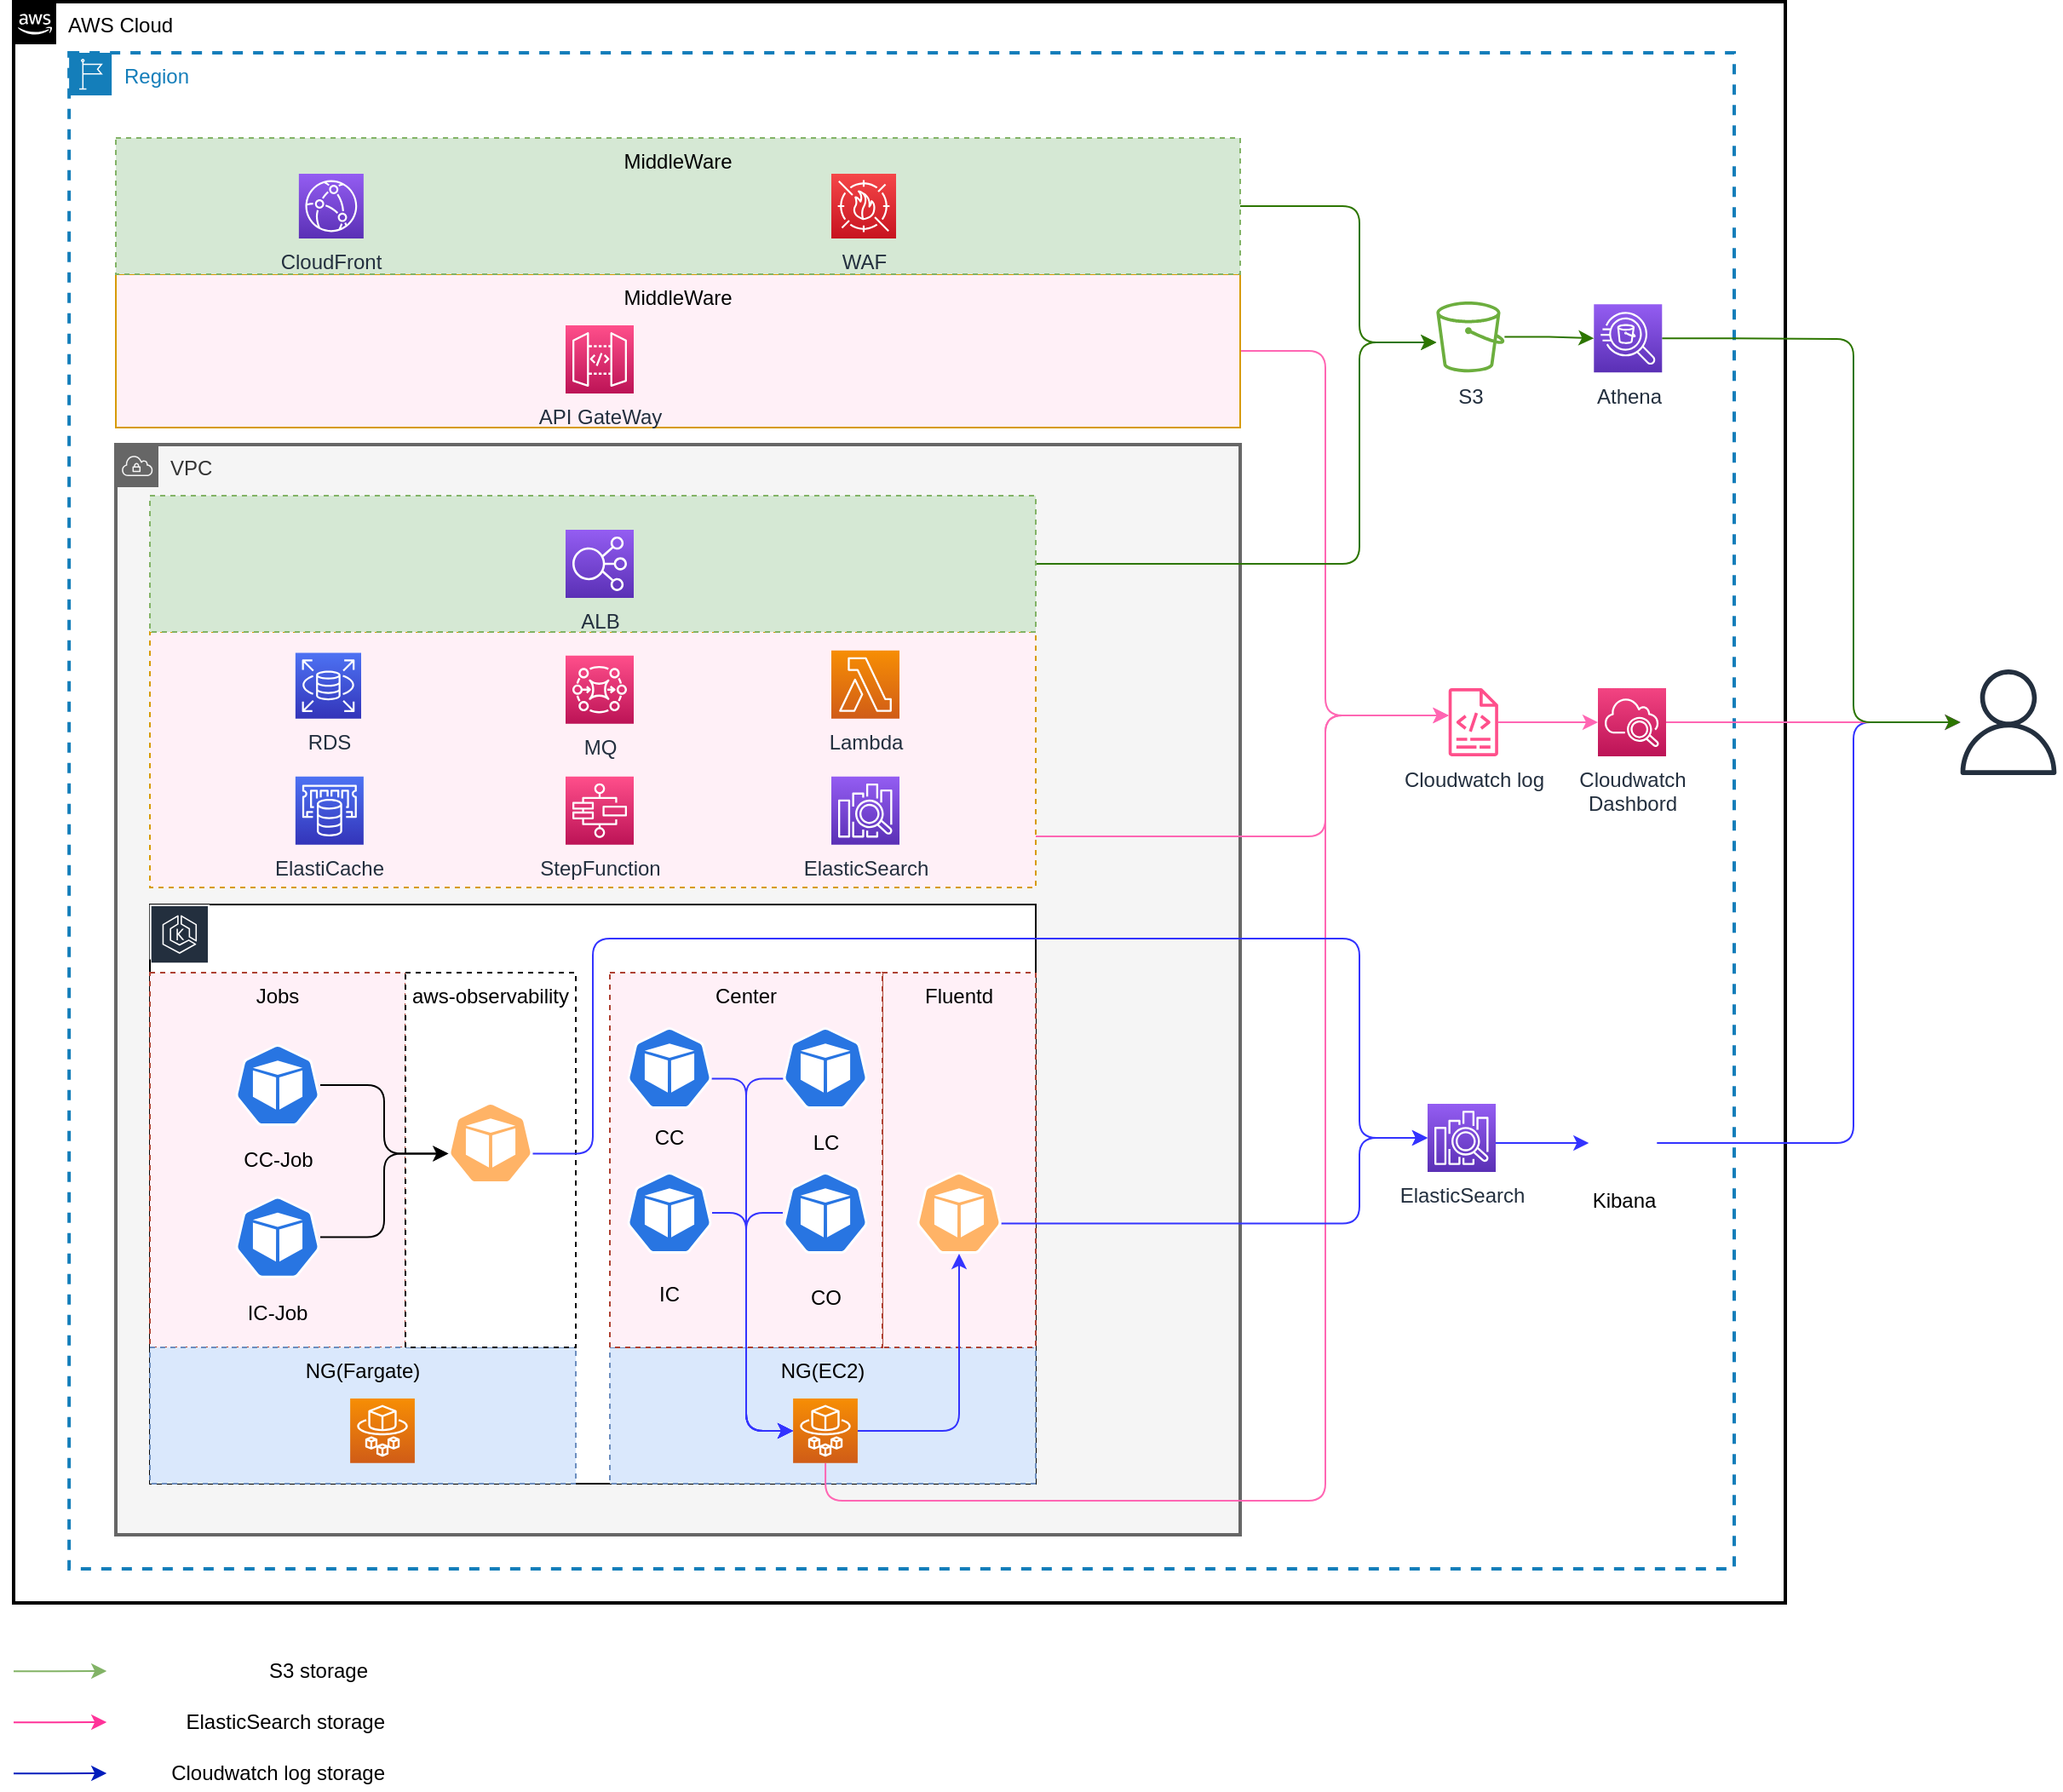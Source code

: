<mxfile version="15.0.4" type="github">
  <diagram id="JrnqUwHhGGC6w4v_QgO1" name="Page-1">
    <mxGraphModel dx="946" dy="557" grid="1" gridSize="10" guides="1" tooltips="1" connect="1" arrows="1" fold="1" page="1" pageScale="1" pageWidth="827" pageHeight="1169" background="none" math="0" shadow="0">
      <root>
        <mxCell id="0" />
        <mxCell id="1" parent="0" />
        <mxCell id="oeIwhElIJajcfcrf5PPU-1" value="AWS Cloud" style="points=[[0,0],[0.25,0],[0.5,0],[0.75,0],[1,0],[1,0.25],[1,0.5],[1,0.75],[1,1],[0.75,1],[0.5,1],[0.25,1],[0,1],[0,0.75],[0,0.5],[0,0.25]];outlineConnect=0;html=1;whiteSpace=wrap;fontSize=12;fontStyle=0;shape=mxgraph.aws4.group;grIcon=mxgraph.aws4.group_aws_cloud_alt;verticalAlign=top;align=left;spacingLeft=30;dashed=0;strokeWidth=2;" parent="1" vertex="1">
          <mxGeometry x="270" y="180" width="1040" height="940" as="geometry" />
        </mxCell>
        <mxCell id="oeIwhElIJajcfcrf5PPU-91" value="Region" style="points=[[0,0],[0.25,0],[0.5,0],[0.75,0],[1,0],[1,0.25],[1,0.5],[1,0.75],[1,1],[0.75,1],[0.5,1],[0.25,1],[0,1],[0,0.75],[0,0.5],[0,0.25]];outlineConnect=0;gradientColor=none;html=1;whiteSpace=wrap;fontSize=12;fontStyle=0;shape=mxgraph.aws4.group;grIcon=mxgraph.aws4.group_region;strokeColor=#147EBA;fillColor=none;verticalAlign=top;align=left;spacingLeft=30;fontColor=#147EBA;strokeWidth=2;dashed=1;" parent="1" vertex="1">
          <mxGeometry x="302.57" y="210" width="977.43" height="890" as="geometry" />
        </mxCell>
        <mxCell id="oeIwhElIJajcfcrf5PPU-107" style="edgeStyle=orthogonalEdgeStyle;rounded=1;orthogonalLoop=1;jettySize=auto;html=1;fillColor=#0050ef;strokeColor=#FF66B3;" parent="1" source="oeIwhElIJajcfcrf5PPU-88" target="oeIwhElIJajcfcrf5PPU-10" edge="1">
          <mxGeometry relative="1" as="geometry">
            <Array as="points">
              <mxPoint x="1040" y="385" />
              <mxPoint x="1040" y="599" />
            </Array>
          </mxGeometry>
        </mxCell>
        <mxCell id="oeIwhElIJajcfcrf5PPU-88" value="MiddleWare" style="verticalAlign=top;fontStyle=0;strokeColor=#d79b00;fillColor=#FFF0F7;" parent="1" vertex="1">
          <mxGeometry x="330" y="340" width="660" height="90" as="geometry" />
        </mxCell>
        <mxCell id="oeIwhElIJajcfcrf5PPU-87" style="edgeStyle=orthogonalEdgeStyle;rounded=1;orthogonalLoop=1;jettySize=auto;html=1;strokeColor=#2D7600;fillColor=#60a917;exitX=1;exitY=0.5;exitDx=0;exitDy=0;" parent="1" source="oeIwhElIJajcfcrf5PPU-86" target="oeIwhElIJajcfcrf5PPU-9" edge="1">
          <mxGeometry relative="1" as="geometry">
            <mxPoint x="1100" y="380" as="targetPoint" />
            <Array as="points">
              <mxPoint x="1060" y="300" />
              <mxPoint x="1060" y="380" />
            </Array>
          </mxGeometry>
        </mxCell>
        <mxCell id="oeIwhElIJajcfcrf5PPU-86" value="MiddleWare" style="fillColor=#d5e8d4;strokeColor=#82b366;dashed=1;verticalAlign=top;fontStyle=0;" parent="1" vertex="1">
          <mxGeometry x="330" y="260" width="660" height="80" as="geometry" />
        </mxCell>
        <mxCell id="oeIwhElIJajcfcrf5PPU-13" value="VPC" style="points=[[0,0],[0.25,0],[0.5,0],[0.75,0],[1,0],[1,0.25],[1,0.5],[1,0.75],[1,1],[0.75,1],[0.5,1],[0.25,1],[0,1],[0,0.75],[0,0.5],[0,0.25]];outlineConnect=0;html=1;whiteSpace=wrap;fontSize=12;fontStyle=0;shape=mxgraph.aws4.group;grIcon=mxgraph.aws4.group_vpc;strokeColor=#666666;fillColor=#f5f5f5;verticalAlign=top;align=left;spacingLeft=30;fontColor=#333333;strokeWidth=2;" parent="1" vertex="1">
          <mxGeometry x="330" y="440" width="660" height="640" as="geometry" />
        </mxCell>
        <mxCell id="oeIwhElIJajcfcrf5PPU-54" style="edgeStyle=orthogonalEdgeStyle;rounded=1;orthogonalLoop=1;jettySize=auto;html=1;fillColor=#0050ef;strokeColor=#FF66B3;" parent="1" source="oeIwhElIJajcfcrf5PPU-52" target="oeIwhElIJajcfcrf5PPU-10" edge="1">
          <mxGeometry relative="1" as="geometry">
            <Array as="points">
              <mxPoint x="1040" y="670" />
              <mxPoint x="1040" y="599" />
            </Array>
          </mxGeometry>
        </mxCell>
        <mxCell id="oeIwhElIJajcfcrf5PPU-52" value="" style="strokeColor=#d79b00;dashed=1;verticalAlign=top;fontStyle=0;fillColor=#FFF0F7;" parent="1" vertex="1">
          <mxGeometry x="350" y="550" width="520" height="150" as="geometry" />
        </mxCell>
        <mxCell id="oeIwhElIJajcfcrf5PPU-53" style="edgeStyle=orthogonalEdgeStyle;rounded=1;orthogonalLoop=1;jettySize=auto;html=1;exitX=1;exitY=0.5;exitDx=0;exitDy=0;strokeColor=#2D7600;fillColor=#60a917;" parent="1" source="oeIwhElIJajcfcrf5PPU-15" target="oeIwhElIJajcfcrf5PPU-9" edge="1">
          <mxGeometry relative="1" as="geometry">
            <mxPoint x="1050" y="370" as="targetPoint" />
            <Array as="points">
              <mxPoint x="1060" y="510" />
              <mxPoint x="1060" y="380" />
            </Array>
          </mxGeometry>
        </mxCell>
        <mxCell id="oeIwhElIJajcfcrf5PPU-15" value="" style="fillColor=#d5e8d4;strokeColor=#82b366;dashed=1;verticalAlign=top;fontStyle=0;" parent="1" vertex="1">
          <mxGeometry x="350" y="470" width="520" height="80" as="geometry" />
        </mxCell>
        <mxCell id="oeIwhElIJajcfcrf5PPU-4" value="" style="verticalAlign=top;fontStyle=0;" parent="1" vertex="1">
          <mxGeometry x="350" y="710" width="520" height="340" as="geometry" />
        </mxCell>
        <mxCell id="ypVvsSvRddGYxNXuuePC-1" value="Jobs" style="strokeColor=#ae4132;dashed=1;verticalAlign=top;fontStyle=0;fillColor=#FFF0F7;" parent="1" vertex="1">
          <mxGeometry x="350" y="750" width="150" height="220" as="geometry" />
        </mxCell>
        <mxCell id="oeIwhElIJajcfcrf5PPU-24" value="NG(EC2)" style="fillColor=#dae8fc;strokeColor=#6c8ebf;dashed=1;verticalAlign=top;fontStyle=0;" parent="1" vertex="1">
          <mxGeometry x="620" y="970" width="250" height="80" as="geometry" />
        </mxCell>
        <mxCell id="oeIwhElIJajcfcrf5PPU-27" value="Fluentd" style="strokeColor=#ae4132;dashed=1;verticalAlign=top;fontStyle=0;fillColor=#FFF0F7;" parent="1" vertex="1">
          <mxGeometry x="780" y="750" width="90" height="220" as="geometry" />
        </mxCell>
        <mxCell id="oeIwhElIJajcfcrf5PPU-26" value="Center" style="strokeColor=#ae4132;dashed=1;verticalAlign=top;fontStyle=0;fillColor=#FFF0F7;" parent="1" vertex="1">
          <mxGeometry x="620" y="750" width="160" height="220" as="geometry" />
        </mxCell>
        <mxCell id="oeIwhElIJajcfcrf5PPU-72" style="edgeStyle=orthogonalEdgeStyle;rounded=0;orthogonalLoop=1;jettySize=auto;html=1;strokeColor=#2D7600;fillColor=#60a917;" parent="1" source="oeIwhElIJajcfcrf5PPU-9" target="oeIwhElIJajcfcrf5PPU-70" edge="1">
          <mxGeometry relative="1" as="geometry" />
        </mxCell>
        <mxCell id="oeIwhElIJajcfcrf5PPU-9" value="S3" style="outlineConnect=0;fontColor=#232F3E;gradientColor=none;fillColor=#6CAE3E;strokeColor=none;dashed=0;verticalLabelPosition=bottom;verticalAlign=top;align=center;html=1;fontSize=12;fontStyle=0;aspect=fixed;pointerEvents=1;shape=mxgraph.aws4.bucket;" parent="1" vertex="1">
          <mxGeometry x="1105.18" y="356" width="40" height="41.6" as="geometry" />
        </mxCell>
        <mxCell id="oeIwhElIJajcfcrf5PPU-73" style="edgeStyle=orthogonalEdgeStyle;rounded=0;orthogonalLoop=1;jettySize=auto;html=1;entryX=0;entryY=0.5;entryDx=0;entryDy=0;entryPerimeter=0;fillColor=#0050ef;strokeColor=#FF66B3;" parent="1" source="oeIwhElIJajcfcrf5PPU-10" target="oeIwhElIJajcfcrf5PPU-69" edge="1">
          <mxGeometry relative="1" as="geometry" />
        </mxCell>
        <mxCell id="oeIwhElIJajcfcrf5PPU-10" value="Cloudwatch log" style="outlineConnect=0;fontColor=#232F3E;gradientColor=none;fillColor=#FF4F8B;strokeColor=none;dashed=0;verticalLabelPosition=bottom;verticalAlign=top;align=center;html=1;fontSize=12;fontStyle=0;aspect=fixed;pointerEvents=1;shape=mxgraph.aws4.logs;" parent="1" vertex="1">
          <mxGeometry x="1100" y="583" width="53.8" height="40" as="geometry" />
        </mxCell>
        <mxCell id="oeIwhElIJajcfcrf5PPU-74" style="edgeStyle=orthogonalEdgeStyle;rounded=1;orthogonalLoop=1;jettySize=auto;html=1;entryX=0;entryY=0.5;entryDx=0;entryDy=0;strokeColor=#3333FF;" parent="1" source="oeIwhElIJajcfcrf5PPU-97" target="oeIwhElIJajcfcrf5PPU-68" edge="1">
          <mxGeometry relative="1" as="geometry">
            <mxPoint x="1133.33" y="850" as="sourcePoint" />
            <Array as="points">
              <mxPoint x="1160" y="850" />
              <mxPoint x="1160" y="850" />
            </Array>
          </mxGeometry>
        </mxCell>
        <mxCell id="oeIwhElIJajcfcrf5PPU-14" value="RDS" style="points=[[0,0,0],[0.25,0,0],[0.5,0,0],[0.75,0,0],[1,0,0],[0,1,0],[0.25,1,0],[0.5,1,0],[0.75,1,0],[1,1,0],[0,0.25,0],[0,0.5,0],[0,0.75,0],[1,0.25,0],[1,0.5,0],[1,0.75,0]];outlineConnect=0;fontColor=#232F3E;gradientColor=#4D72F3;gradientDirection=north;fillColor=#3334B9;strokeColor=#ffffff;dashed=0;verticalLabelPosition=bottom;verticalAlign=top;align=center;html=1;fontSize=12;fontStyle=0;aspect=fixed;shape=mxgraph.aws4.resourceIcon;resIcon=mxgraph.aws4.rds;" parent="1" vertex="1">
          <mxGeometry x="435.43" y="562.28" width="38.57" height="38.57" as="geometry" />
        </mxCell>
        <mxCell id="oeIwhElIJajcfcrf5PPU-17" value="MQ" style="points=[[0,0,0],[0.25,0,0],[0.5,0,0],[0.75,0,0],[1,0,0],[0,1,0],[0.25,1,0],[0.5,1,0],[0.75,1,0],[1,1,0],[0,0.25,0],[0,0.5,0],[0,0.75,0],[1,0.25,0],[1,0.5,0],[1,0.75,0]];outlineConnect=0;fontColor=#232F3E;gradientColor=#FF4F8B;gradientDirection=north;fillColor=#BC1356;strokeColor=#ffffff;dashed=0;verticalLabelPosition=bottom;verticalAlign=top;align=center;html=1;fontSize=12;fontStyle=0;shape=mxgraph.aws4.resourceIcon;resIcon=mxgraph.aws4.mq;aspect=fixed;" parent="1" vertex="1">
          <mxGeometry x="594" y="563.85" width="40" height="40" as="geometry" />
        </mxCell>
        <mxCell id="oeIwhElIJajcfcrf5PPU-18" value="StepFunction" style="points=[[0,0,0],[0.25,0,0],[0.5,0,0],[0.75,0,0],[1,0,0],[0,1,0],[0.25,1,0],[0.5,1,0],[0.75,1,0],[1,1,0],[0,0.25,0],[0,0.5,0],[0,0.75,0],[1,0.25,0],[1,0.5,0],[1,0.75,0]];outlineConnect=0;fontColor=#232F3E;gradientColor=#FF4F8B;gradientDirection=north;fillColor=#BC1356;strokeColor=#ffffff;dashed=0;verticalLabelPosition=bottom;verticalAlign=top;align=center;html=1;fontSize=12;fontStyle=0;aspect=fixed;shape=mxgraph.aws4.resourceIcon;resIcon=mxgraph.aws4.step_functions;" parent="1" vertex="1">
          <mxGeometry x="594" y="634.85" width="40" height="40" as="geometry" />
        </mxCell>
        <mxCell id="oeIwhElIJajcfcrf5PPU-20" value="CloudFront" style="points=[[0,0,0],[0.25,0,0],[0.5,0,0],[0.75,0,0],[1,0,0],[0,1,0],[0.25,1,0],[0.5,1,0],[0.75,1,0],[1,1,0],[0,0.25,0],[0,0.5,0],[0,0.75,0],[1,0.25,0],[1,0.5,0],[1,0.75,0]];outlineConnect=0;fontColor=#232F3E;gradientColor=#945DF2;gradientDirection=north;fillColor=#5A30B5;strokeColor=#ffffff;dashed=0;verticalLabelPosition=bottom;verticalAlign=top;align=center;html=1;fontSize=12;fontStyle=0;aspect=fixed;shape=mxgraph.aws4.resourceIcon;resIcon=mxgraph.aws4.cloudfront;" parent="1" vertex="1">
          <mxGeometry x="437.43" y="281" width="38" height="38" as="geometry" />
        </mxCell>
        <mxCell id="oeIwhElIJajcfcrf5PPU-21" value="ALB" style="points=[[0,0,0],[0.25,0,0],[0.5,0,0],[0.75,0,0],[1,0,0],[0,1,0],[0.25,1,0],[0.5,1,0],[0.75,1,0],[1,1,0],[0,0.25,0],[0,0.5,0],[0,0.75,0],[1,0.25,0],[1,0.5,0],[1,0.75,0]];outlineConnect=0;fontColor=#232F3E;gradientColor=#945DF2;gradientDirection=north;fillColor=#5A30B5;strokeColor=#ffffff;dashed=0;verticalLabelPosition=bottom;verticalAlign=top;align=center;html=1;fontSize=12;fontStyle=0;aspect=fixed;shape=mxgraph.aws4.resourceIcon;resIcon=mxgraph.aws4.elastic_load_balancing;" parent="1" vertex="1">
          <mxGeometry x="594" y="490" width="40" height="40" as="geometry" />
        </mxCell>
        <mxCell id="oeIwhElIJajcfcrf5PPU-5" value="" style="outlineConnect=0;fontColor=#232F3E;gradientColor=none;strokeColor=#ffffff;fillColor=#232F3E;dashed=0;verticalLabelPosition=middle;verticalAlign=bottom;align=center;html=1;whiteSpace=wrap;fontSize=10;fontStyle=1;spacing=3;shape=mxgraph.aws4.productIcon;prIcon=mxgraph.aws4.eks;" parent="1" vertex="1">
          <mxGeometry x="349.86" y="710" width="35.143" height="32.308" as="geometry" />
        </mxCell>
        <mxCell id="oeIwhElIJajcfcrf5PPU-35" style="edgeStyle=orthogonalEdgeStyle;rounded=1;orthogonalLoop=1;jettySize=auto;html=1;entryX=0.5;entryY=1;entryDx=0;entryDy=0;entryPerimeter=0;exitX=1;exitY=0.5;exitDx=0;exitDy=0;exitPerimeter=0;strokeColor=#3333FF;" parent="1" source="oeIwhElIJajcfcrf5PPU-7" target="oeIwhElIJajcfcrf5PPU-25" edge="1">
          <mxGeometry relative="1" as="geometry">
            <mxPoint x="800" y="830" as="targetPoint" />
            <Array as="points">
              <mxPoint x="825" y="1019" />
            </Array>
            <mxPoint x="810" y="970" as="sourcePoint" />
          </mxGeometry>
        </mxCell>
        <mxCell id="oeIwhElIJajcfcrf5PPU-63" style="edgeStyle=orthogonalEdgeStyle;rounded=1;orthogonalLoop=1;jettySize=auto;html=1;fillColor=#0050ef;strokeColor=#FF66B3;" parent="1" source="oeIwhElIJajcfcrf5PPU-7" target="oeIwhElIJajcfcrf5PPU-10" edge="1">
          <mxGeometry relative="1" as="geometry">
            <Array as="points">
              <mxPoint x="747" y="1060" />
              <mxPoint x="1040" y="1060" />
              <mxPoint x="1040" y="599" />
            </Array>
          </mxGeometry>
        </mxCell>
        <mxCell id="oeIwhElIJajcfcrf5PPU-7" value="" style="points=[[0,0,0],[0.25,0,0],[0.5,0,0],[0.75,0,0],[1,0,0],[0,1,0],[0.25,1,0],[0.5,1,0],[0.75,1,0],[1,1,0],[0,0.25,0],[0,0.5,0],[0,0.75,0],[1,0.25,0],[1,0.5,0],[1,0.75,0]];outlineConnect=0;fontColor=#232F3E;gradientColor=#F78E04;gradientDirection=north;fillColor=#D05C17;strokeColor=#ffffff;dashed=0;verticalLabelPosition=bottom;verticalAlign=top;align=center;html=1;fontSize=12;fontStyle=0;aspect=fixed;shape=mxgraph.aws4.resourceIcon;resIcon=mxgraph.aws4.fargate;" parent="1" vertex="1">
          <mxGeometry x="727.56" y="1000" width="37.9" height="37.9" as="geometry" />
        </mxCell>
        <mxCell id="oeIwhElIJajcfcrf5PPU-37" style="edgeStyle=orthogonalEdgeStyle;rounded=1;orthogonalLoop=1;jettySize=auto;html=1;strokeColor=#3333FF;exitX=0.995;exitY=0.63;exitDx=0;exitDy=0;exitPerimeter=0;entryX=0;entryY=0.5;entryDx=0;entryDy=0;entryPerimeter=0;" parent="1" source="oeIwhElIJajcfcrf5PPU-25" target="oeIwhElIJajcfcrf5PPU-97" edge="1">
          <mxGeometry relative="1" as="geometry">
            <mxPoint x="1060" y="850" as="targetPoint" />
            <Array as="points">
              <mxPoint x="1060" y="897" />
              <mxPoint x="1060" y="847" />
            </Array>
          </mxGeometry>
        </mxCell>
        <mxCell id="oeIwhElIJajcfcrf5PPU-25" value="" style="html=1;dashed=0;whitespace=wrap;strokeColor=#ffffff;points=[[0.005,0.63,0],[0.1,0.2,0],[0.9,0.2,0],[0.5,0,0],[0.995,0.63,0],[0.72,0.99,0],[0.5,1,0],[0.28,0.99,0]];shape=mxgraph.kubernetes.icon;prIcon=pod;fillColor=#FFB366;" parent="1" vertex="1">
          <mxGeometry x="800" y="867" width="50" height="48" as="geometry" />
        </mxCell>
        <mxCell id="oeIwhElIJajcfcrf5PPU-31" style="edgeStyle=orthogonalEdgeStyle;rounded=1;orthogonalLoop=1;jettySize=auto;html=1;entryX=0;entryY=0.5;entryDx=0;entryDy=0;entryPerimeter=0;strokeColor=#3333FF;exitX=0.995;exitY=0.63;exitDx=0;exitDy=0;exitPerimeter=0;" parent="1" source="oeIwhElIJajcfcrf5PPU-28" target="oeIwhElIJajcfcrf5PPU-7" edge="1">
          <mxGeometry relative="1" as="geometry">
            <Array as="points">
              <mxPoint x="700" y="812" />
              <mxPoint x="700" y="1019" />
            </Array>
          </mxGeometry>
        </mxCell>
        <mxCell id="oeIwhElIJajcfcrf5PPU-28" value="" style="html=1;dashed=0;whitespace=wrap;fillColor=#2875E2;strokeColor=#ffffff;points=[[0.005,0.63,0],[0.1,0.2,0],[0.9,0.2,0],[0.5,0,0],[0.995,0.63,0],[0.72,0.99,0],[0.5,1,0],[0.28,0.99,0]];shape=mxgraph.kubernetes.icon;prIcon=pod" parent="1" vertex="1">
          <mxGeometry x="630" y="782" width="50" height="48" as="geometry" />
        </mxCell>
        <mxCell id="oeIwhElIJajcfcrf5PPU-61" value="API GateWay" style="points=[[0,0,0],[0.25,0,0],[0.5,0,0],[0.75,0,0],[1,0,0],[0,1,0],[0.25,1,0],[0.5,1,0],[0.75,1,0],[1,1,0],[0,0.25,0],[0,0.5,0],[0,0.75,0],[1,0.25,0],[1,0.5,0],[1,0.75,0]];outlineConnect=0;fontColor=#232F3E;gradientColor=#FF4F8B;gradientDirection=north;fillColor=#BC1356;strokeColor=#ffffff;dashed=0;verticalLabelPosition=bottom;verticalAlign=top;align=center;html=1;fontSize=12;fontStyle=0;aspect=fixed;shape=mxgraph.aws4.resourceIcon;resIcon=mxgraph.aws4.api_gateway;" parent="1" vertex="1">
          <mxGeometry x="594" y="370" width="40" height="40" as="geometry" />
        </mxCell>
        <mxCell id="oeIwhElIJajcfcrf5PPU-65" value="WAF" style="points=[[0,0,0],[0.25,0,0],[0.5,0,0],[0.75,0,0],[1,0,0],[0,1,0],[0.25,1,0],[0.5,1,0],[0.75,1,0],[1,1,0],[0,0.25,0],[0,0.5,0],[0,0.75,0],[1,0.25,0],[1,0.5,0],[1,0.75,0]];outlineConnect=0;fontColor=#232F3E;gradientColor=#F54749;gradientDirection=north;fillColor=#C7131F;strokeColor=#ffffff;dashed=0;verticalLabelPosition=bottom;verticalAlign=top;align=center;html=1;fontSize=12;fontStyle=0;aspect=fixed;shape=mxgraph.aws4.resourceIcon;resIcon=mxgraph.aws4.waf;" parent="1" vertex="1">
          <mxGeometry x="750.0" y="281" width="38" height="38" as="geometry" />
        </mxCell>
        <mxCell id="oeIwhElIJajcfcrf5PPU-79" style="edgeStyle=orthogonalEdgeStyle;rounded=1;orthogonalLoop=1;jettySize=auto;html=1;strokeColor=#3333FF;" parent="1" source="oeIwhElIJajcfcrf5PPU-68" target="oeIwhElIJajcfcrf5PPU-75" edge="1">
          <mxGeometry relative="1" as="geometry">
            <Array as="points">
              <mxPoint x="1350" y="850" />
              <mxPoint x="1350" y="603" />
            </Array>
          </mxGeometry>
        </mxCell>
        <mxCell id="oeIwhElIJajcfcrf5PPU-68" value="Kibana" style="shape=image;html=1;verticalAlign=top;verticalLabelPosition=bottom;labelBackgroundColor=#ffffff;imageAspect=0;aspect=fixed;image=https://cdn4.iconfinder.com/data/icons/logos-brands-5/24/kibana-128.png;fillColor=#FFB366;" parent="1" vertex="1">
          <mxGeometry x="1194.64" y="830" width="40" height="40" as="geometry" />
        </mxCell>
        <mxCell id="oeIwhElIJajcfcrf5PPU-78" style="edgeStyle=orthogonalEdgeStyle;orthogonalLoop=1;jettySize=auto;html=1;rounded=1;fillColor=#f8cecc;strokeColor=#FF66B3;" parent="1" source="oeIwhElIJajcfcrf5PPU-69" target="oeIwhElIJajcfcrf5PPU-75" edge="1">
          <mxGeometry relative="1" as="geometry" />
        </mxCell>
        <mxCell id="oeIwhElIJajcfcrf5PPU-69" value="Cloudwatch&lt;br&gt;Dashbord" style="points=[[0,0,0],[0.25,0,0],[0.5,0,0],[0.75,0,0],[1,0,0],[0,1,0],[0.25,1,0],[0.5,1,0],[0.75,1,0],[1,1,0],[0,0.25,0],[0,0.5,0],[0,0.75,0],[1,0.25,0],[1,0.5,0],[1,0.75,0]];points=[[0,0,0],[0.25,0,0],[0.5,0,0],[0.75,0,0],[1,0,0],[0,1,0],[0.25,1,0],[0.5,1,0],[0.75,1,0],[1,1,0],[0,0.25,0],[0,0.5,0],[0,0.75,0],[1,0.25,0],[1,0.5,0],[1,0.75,0]];outlineConnect=0;fontColor=#232F3E;gradientColor=#F34482;gradientDirection=north;fillColor=#BC1356;strokeColor=#ffffff;dashed=0;verticalLabelPosition=bottom;verticalAlign=top;align=center;html=1;fontSize=12;fontStyle=0;aspect=fixed;shape=mxgraph.aws4.resourceIcon;resIcon=mxgraph.aws4.cloudwatch_2;" parent="1" vertex="1">
          <mxGeometry x="1200" y="583" width="40" height="40" as="geometry" />
        </mxCell>
        <mxCell id="oeIwhElIJajcfcrf5PPU-77" style="edgeStyle=orthogonalEdgeStyle;rounded=1;orthogonalLoop=1;jettySize=auto;html=1;strokeColor=#2D7600;fillColor=#60a917;exitX=1;exitY=0.5;exitDx=0;exitDy=0;exitPerimeter=0;" parent="1" source="oeIwhElIJajcfcrf5PPU-70" target="oeIwhElIJajcfcrf5PPU-75" edge="1">
          <mxGeometry relative="1" as="geometry">
            <mxPoint x="1200" y="370" as="sourcePoint" />
            <Array as="points">
              <mxPoint x="1270" y="378" />
              <mxPoint x="1350" y="378" />
              <mxPoint x="1350" y="599" />
            </Array>
          </mxGeometry>
        </mxCell>
        <mxCell id="oeIwhElIJajcfcrf5PPU-70" value="Athena" style="points=[[0,0,0],[0.25,0,0],[0.5,0,0],[0.75,0,0],[1,0,0],[0,1,0],[0.25,1,0],[0.5,1,0],[0.75,1,0],[1,1,0],[0,0.25,0],[0,0.5,0],[0,0.75,0],[1,0.25,0],[1,0.5,0],[1,0.75,0]];outlineConnect=0;fontColor=#232F3E;gradientColor=#945DF2;gradientDirection=north;fillColor=#5A30B5;strokeColor=#ffffff;dashed=0;verticalLabelPosition=bottom;verticalAlign=top;align=center;html=1;fontSize=12;fontStyle=0;aspect=fixed;shape=mxgraph.aws4.resourceIcon;resIcon=mxgraph.aws4.athena;" parent="1" vertex="1">
          <mxGeometry x="1197.64" y="357.6" width="40" height="40" as="geometry" />
        </mxCell>
        <mxCell id="oeIwhElIJajcfcrf5PPU-75" value="" style="outlineConnect=0;fontColor=#232F3E;gradientColor=none;fillColor=#232F3E;strokeColor=none;dashed=0;verticalLabelPosition=bottom;verticalAlign=top;align=center;html=1;fontSize=12;fontStyle=0;aspect=fixed;pointerEvents=1;shape=mxgraph.aws4.user;" parent="1" vertex="1">
          <mxGeometry x="1410" y="572" width="62" height="62" as="geometry" />
        </mxCell>
        <mxCell id="oeIwhElIJajcfcrf5PPU-93" value="Lambda" style="points=[[0,0,0],[0.25,0,0],[0.5,0,0],[0.75,0,0],[1,0,0],[0,1,0],[0.25,1,0],[0.5,1,0],[0.75,1,0],[1,1,0],[0,0.25,0],[0,0.5,0],[0,0.75,0],[1,0.25,0],[1,0.5,0],[1,0.75,0]];outlineConnect=0;fontColor=#232F3E;gradientColor=#F78E04;gradientDirection=north;fillColor=#D05C17;strokeColor=#ffffff;dashed=0;verticalLabelPosition=bottom;verticalAlign=top;align=center;html=1;fontSize=12;fontStyle=0;aspect=fixed;shape=mxgraph.aws4.resourceIcon;resIcon=mxgraph.aws4.lambda;" parent="1" vertex="1">
          <mxGeometry x="750" y="560.85" width="40" height="40" as="geometry" />
        </mxCell>
        <mxCell id="oeIwhElIJajcfcrf5PPU-94" value="ElasticSearch" style="points=[[0,0,0],[0.25,0,0],[0.5,0,0],[0.75,0,0],[1,0,0],[0,1,0],[0.25,1,0],[0.5,1,0],[0.75,1,0],[1,1,0],[0,0.25,0],[0,0.5,0],[0,0.75,0],[1,0.25,0],[1,0.5,0],[1,0.75,0]];outlineConnect=0;fontColor=#232F3E;gradientColor=#945DF2;gradientDirection=north;fillColor=#5A30B5;strokeColor=#ffffff;dashed=0;verticalLabelPosition=bottom;verticalAlign=top;align=center;html=1;fontSize=12;fontStyle=0;aspect=fixed;shape=mxgraph.aws4.resourceIcon;resIcon=mxgraph.aws4.elasticsearch_service;" parent="1" vertex="1">
          <mxGeometry x="750" y="634.85" width="40" height="40" as="geometry" />
        </mxCell>
        <mxCell id="oeIwhElIJajcfcrf5PPU-96" value="ElastiCache" style="points=[[0,0,0],[0.25,0,0],[0.5,0,0],[0.75,0,0],[1,0,0],[0,1,0],[0.25,1,0],[0.5,1,0],[0.75,1,0],[1,1,0],[0,0.25,0],[0,0.5,0],[0,0.75,0],[1,0.25,0],[1,0.5,0],[1,0.75,0]];outlineConnect=0;fontColor=#232F3E;gradientColor=#4D72F3;gradientDirection=north;fillColor=#3334B9;strokeColor=#ffffff;dashed=0;verticalLabelPosition=bottom;verticalAlign=top;align=center;html=1;fontSize=12;fontStyle=0;aspect=fixed;shape=mxgraph.aws4.resourceIcon;resIcon=mxgraph.aws4.elasticache;" parent="1" vertex="1">
          <mxGeometry x="435.43" y="634.85" width="40" height="40" as="geometry" />
        </mxCell>
        <mxCell id="oeIwhElIJajcfcrf5PPU-97" value="ElasticSearch" style="points=[[0,0,0],[0.25,0,0],[0.5,0,0],[0.75,0,0],[1,0,0],[0,1,0],[0.25,1,0],[0.5,1,0],[0.75,1,0],[1,1,0],[0,0.25,0],[0,0.5,0],[0,0.75,0],[1,0.25,0],[1,0.5,0],[1,0.75,0]];outlineConnect=0;fontColor=#232F3E;gradientColor=#945DF2;gradientDirection=north;fillColor=#5A30B5;strokeColor=#ffffff;dashed=0;verticalLabelPosition=bottom;verticalAlign=top;align=center;html=1;fontSize=12;fontStyle=0;aspect=fixed;shape=mxgraph.aws4.resourceIcon;resIcon=mxgraph.aws4.elasticsearch_service;" parent="1" vertex="1">
          <mxGeometry x="1100" y="827" width="40" height="40" as="geometry" />
        </mxCell>
        <mxCell id="oeIwhElIJajcfcrf5PPU-101" style="edgeStyle=orthogonalEdgeStyle;rounded=0;orthogonalLoop=1;jettySize=auto;html=1;entryX=0;entryY=0.5;entryDx=0;entryDy=0;entryPerimeter=0;strokeColor=#82b366;fillColor=#d5e8d4;" parent="1" edge="1">
          <mxGeometry relative="1" as="geometry">
            <mxPoint x="270" y="1160.1" as="sourcePoint" />
            <mxPoint x="324.6" y="1160" as="targetPoint" />
            <Array as="points">
              <mxPoint x="294.6" y="1160" />
              <mxPoint x="294.6" y="1160" />
            </Array>
          </mxGeometry>
        </mxCell>
        <mxCell id="oeIwhElIJajcfcrf5PPU-102" style="edgeStyle=orthogonalEdgeStyle;rounded=0;orthogonalLoop=1;jettySize=auto;html=1;entryX=0;entryY=0.5;entryDx=0;entryDy=0;entryPerimeter=0;fillColor=#d80073;strokeColor=#FF3399;" parent="1" edge="1">
          <mxGeometry relative="1" as="geometry">
            <mxPoint x="270" y="1190.1" as="sourcePoint" />
            <mxPoint x="324.6" y="1190" as="targetPoint" />
            <Array as="points">
              <mxPoint x="294.6" y="1190" />
              <mxPoint x="294.6" y="1190" />
            </Array>
          </mxGeometry>
        </mxCell>
        <mxCell id="oeIwhElIJajcfcrf5PPU-103" style="edgeStyle=orthogonalEdgeStyle;rounded=0;orthogonalLoop=1;jettySize=auto;html=1;entryX=0;entryY=0.5;entryDx=0;entryDy=0;entryPerimeter=0;strokeColor=#001DBC;fillColor=#0050ef;" parent="1" edge="1">
          <mxGeometry relative="1" as="geometry">
            <mxPoint x="270" y="1220.1" as="sourcePoint" />
            <mxPoint x="324.6" y="1220" as="targetPoint" />
            <Array as="points">
              <mxPoint x="294.6" y="1220" />
              <mxPoint x="294.6" y="1220" />
            </Array>
          </mxGeometry>
        </mxCell>
        <mxCell id="oeIwhElIJajcfcrf5PPU-104" value="S3 storage" style="text;html=1;strokeColor=none;fillColor=none;align=right;verticalAlign=middle;whiteSpace=wrap;rounded=0;" parent="1" vertex="1">
          <mxGeometry x="350" y="1150" width="130" height="20" as="geometry" />
        </mxCell>
        <mxCell id="oeIwhElIJajcfcrf5PPU-105" value="ElasticSearch storage" style="text;html=1;strokeColor=none;fillColor=none;align=right;verticalAlign=middle;whiteSpace=wrap;rounded=0;" parent="1" vertex="1">
          <mxGeometry x="350" y="1180" width="140" height="20" as="geometry" />
        </mxCell>
        <mxCell id="oeIwhElIJajcfcrf5PPU-106" value="Cloudwatch log storage" style="text;html=1;strokeColor=none;fillColor=none;align=right;verticalAlign=middle;whiteSpace=wrap;rounded=0;" parent="1" vertex="1">
          <mxGeometry x="350" y="1210" width="140" height="20" as="geometry" />
        </mxCell>
        <mxCell id="ypVvsSvRddGYxNXuuePC-22" value="NG(Fargate)" style="fillColor=#dae8fc;strokeColor=#6c8ebf;dashed=1;verticalAlign=top;fontStyle=0;" parent="1" vertex="1">
          <mxGeometry x="350" y="970" width="250" height="80" as="geometry" />
        </mxCell>
        <mxCell id="ypVvsSvRddGYxNXuuePC-23" value="" style="points=[[0,0,0],[0.25,0,0],[0.5,0,0],[0.75,0,0],[1,0,0],[0,1,0],[0.25,1,0],[0.5,1,0],[0.75,1,0],[1,1,0],[0,0.25,0],[0,0.5,0],[0,0.75,0],[1,0.25,0],[1,0.5,0],[1,0.75,0]];outlineConnect=0;fontColor=#232F3E;gradientColor=#F78E04;gradientDirection=north;fillColor=#D05C17;strokeColor=#ffffff;dashed=0;verticalLabelPosition=bottom;verticalAlign=top;align=center;html=1;fontSize=12;fontStyle=0;aspect=fixed;shape=mxgraph.aws4.resourceIcon;resIcon=mxgraph.aws4.fargate;" parent="1" vertex="1">
          <mxGeometry x="467.56" y="1000" width="37.9" height="37.9" as="geometry" />
        </mxCell>
        <mxCell id="ypVvsSvRddGYxNXuuePC-27" style="edgeStyle=orthogonalEdgeStyle;rounded=1;orthogonalLoop=1;jettySize=auto;html=1;entryX=0;entryY=0.5;entryDx=0;entryDy=0;entryPerimeter=0;exitX=0.005;exitY=0.63;exitDx=0;exitDy=0;exitPerimeter=0;strokeColor=#3333FF;" parent="1" source="ypVvsSvRddGYxNXuuePC-24" target="oeIwhElIJajcfcrf5PPU-7" edge="1">
          <mxGeometry relative="1" as="geometry">
            <mxPoint x="722" y="818" as="sourcePoint" />
            <Array as="points">
              <mxPoint x="700" y="812" />
              <mxPoint x="700" y="1019" />
            </Array>
          </mxGeometry>
        </mxCell>
        <mxCell id="ypVvsSvRddGYxNXuuePC-24" value="" style="html=1;dashed=0;whitespace=wrap;fillColor=#2875E2;strokeColor=#ffffff;points=[[0.005,0.63,0],[0.1,0.2,0],[0.9,0.2,0],[0.5,0,0],[0.995,0.63,0],[0.72,0.99,0],[0.5,1,0],[0.28,0.99,0]];shape=mxgraph.kubernetes.icon;prIcon=pod" parent="1" vertex="1">
          <mxGeometry x="721.51" y="782" width="50" height="48" as="geometry" />
        </mxCell>
        <mxCell id="ypVvsSvRddGYxNXuuePC-28" style="edgeStyle=orthogonalEdgeStyle;rounded=1;orthogonalLoop=1;jettySize=auto;html=1;strokeColor=#3333FF;" parent="1" source="ypVvsSvRddGYxNXuuePC-25" target="oeIwhElIJajcfcrf5PPU-7" edge="1">
          <mxGeometry relative="1" as="geometry">
            <Array as="points">
              <mxPoint x="700" y="891" />
              <mxPoint x="700" y="1019" />
            </Array>
          </mxGeometry>
        </mxCell>
        <mxCell id="ypVvsSvRddGYxNXuuePC-25" value="" style="html=1;dashed=0;whitespace=wrap;fillColor=#2875E2;strokeColor=#ffffff;points=[[0.005,0.63,0],[0.1,0.2,0],[0.9,0.2,0],[0.5,0,0],[0.995,0.63,0],[0.72,0.99,0],[0.5,1,0],[0.28,0.99,0]];shape=mxgraph.kubernetes.icon;prIcon=pod" parent="1" vertex="1">
          <mxGeometry x="721.51" y="867" width="50" height="48" as="geometry" />
        </mxCell>
        <mxCell id="ypVvsSvRddGYxNXuuePC-29" style="edgeStyle=orthogonalEdgeStyle;rounded=1;orthogonalLoop=1;jettySize=auto;html=1;strokeColor=#3333FF;" parent="1" source="ypVvsSvRddGYxNXuuePC-26" target="oeIwhElIJajcfcrf5PPU-7" edge="1">
          <mxGeometry relative="1" as="geometry">
            <Array as="points">
              <mxPoint x="700" y="891" />
              <mxPoint x="700" y="1019" />
            </Array>
          </mxGeometry>
        </mxCell>
        <mxCell id="ypVvsSvRddGYxNXuuePC-26" value="" style="html=1;dashed=0;whitespace=wrap;fillColor=#2875E2;strokeColor=#ffffff;points=[[0.005,0.63,0],[0.1,0.2,0],[0.9,0.2,0],[0.5,0,0],[0.995,0.63,0],[0.72,0.99,0],[0.5,1,0],[0.28,0.99,0]];shape=mxgraph.kubernetes.icon;prIcon=pod" parent="1" vertex="1">
          <mxGeometry x="630" y="867" width="50" height="48" as="geometry" />
        </mxCell>
        <mxCell id="ypVvsSvRddGYxNXuuePC-30" value="CC" style="text;html=1;strokeColor=none;fillColor=none;align=center;verticalAlign=middle;whiteSpace=wrap;rounded=0;" parent="1" vertex="1">
          <mxGeometry x="635" y="837" width="40" height="20" as="geometry" />
        </mxCell>
        <mxCell id="ypVvsSvRddGYxNXuuePC-31" value="LC" style="text;html=1;strokeColor=none;fillColor=none;align=center;verticalAlign=middle;whiteSpace=wrap;rounded=0;" parent="1" vertex="1">
          <mxGeometry x="726.51" y="840" width="40" height="20" as="geometry" />
        </mxCell>
        <mxCell id="ypVvsSvRddGYxNXuuePC-32" value="IC" style="text;html=1;strokeColor=none;fillColor=none;align=center;verticalAlign=middle;whiteSpace=wrap;rounded=0;" parent="1" vertex="1">
          <mxGeometry x="635" y="929.27" width="40" height="20" as="geometry" />
        </mxCell>
        <mxCell id="ypVvsSvRddGYxNXuuePC-33" value="CO" style="text;html=1;strokeColor=none;fillColor=none;align=center;verticalAlign=middle;whiteSpace=wrap;rounded=0;" parent="1" vertex="1">
          <mxGeometry x="726.51" y="931.05" width="40" height="20" as="geometry" />
        </mxCell>
        <mxCell id="_JT-66ZN1zITnM5QxsLQ-1" value="aws-observability" style="dashed=1;verticalAlign=top;fontStyle=0;" vertex="1" parent="1">
          <mxGeometry x="500" y="750" width="100" height="220" as="geometry" />
        </mxCell>
        <mxCell id="_JT-66ZN1zITnM5QxsLQ-2" value="" style="html=1;dashed=0;whitespace=wrap;strokeColor=#ffffff;points=[[0.005,0.63,0],[0.1,0.2,0],[0.9,0.2,0],[0.5,0,0],[0.995,0.63,0],[0.72,0.99,0],[0.5,1,0],[0.28,0.99,0]];shape=mxgraph.kubernetes.icon;prIcon=pod;fillColor=#FFB366;" vertex="1" parent="1">
          <mxGeometry x="525" y="826" width="50" height="48" as="geometry" />
        </mxCell>
        <mxCell id="ypVvsSvRddGYxNXuuePC-20" style="edgeStyle=orthogonalEdgeStyle;rounded=1;orthogonalLoop=1;jettySize=auto;html=1;entryX=0;entryY=0.5;entryDx=0;entryDy=0;entryPerimeter=0;strokeColor=#3333FF;exitX=0.995;exitY=0.63;exitDx=0;exitDy=0;exitPerimeter=0;" parent="1" source="_JT-66ZN1zITnM5QxsLQ-2" target="oeIwhElIJajcfcrf5PPU-97" edge="1">
          <mxGeometry relative="1" as="geometry">
            <mxPoint x="900" y="800" as="targetPoint" />
            <Array as="points">
              <mxPoint x="610" y="856" />
              <mxPoint x="610" y="730" />
              <mxPoint x="1060" y="730" />
              <mxPoint x="1060" y="847" />
            </Array>
            <mxPoint x="520" y="801" as="sourcePoint" />
          </mxGeometry>
        </mxCell>
        <mxCell id="_JT-66ZN1zITnM5QxsLQ-7" style="edgeStyle=orthogonalEdgeStyle;rounded=1;orthogonalLoop=1;jettySize=auto;html=1;entryX=0.005;entryY=0.63;entryDx=0;entryDy=0;entryPerimeter=0;" edge="1" parent="1" source="_JT-66ZN1zITnM5QxsLQ-3" target="_JT-66ZN1zITnM5QxsLQ-2">
          <mxGeometry relative="1" as="geometry" />
        </mxCell>
        <mxCell id="_JT-66ZN1zITnM5QxsLQ-3" value="" style="html=1;dashed=0;whitespace=wrap;fillColor=#2875E2;strokeColor=#ffffff;points=[[0.005,0.63,0],[0.1,0.2,0],[0.9,0.2,0],[0.5,0,0],[0.995,0.63,0],[0.72,0.99,0],[0.5,1,0],[0.28,0.99,0]];shape=mxgraph.kubernetes.icon;prIcon=pod" vertex="1" parent="1">
          <mxGeometry x="400" y="792" width="50" height="48" as="geometry" />
        </mxCell>
        <mxCell id="_JT-66ZN1zITnM5QxsLQ-8" style="edgeStyle=orthogonalEdgeStyle;rounded=1;orthogonalLoop=1;jettySize=auto;html=1;entryX=0.005;entryY=0.63;entryDx=0;entryDy=0;entryPerimeter=0;" edge="1" parent="1" source="_JT-66ZN1zITnM5QxsLQ-4" target="_JT-66ZN1zITnM5QxsLQ-2">
          <mxGeometry relative="1" as="geometry" />
        </mxCell>
        <mxCell id="_JT-66ZN1zITnM5QxsLQ-4" value="" style="html=1;dashed=0;whitespace=wrap;fillColor=#2875E2;strokeColor=#ffffff;points=[[0.005,0.63,0],[0.1,0.2,0],[0.9,0.2,0],[0.5,0,0],[0.995,0.63,0],[0.72,0.99,0],[0.5,1,0],[0.28,0.99,0]];shape=mxgraph.kubernetes.icon;prIcon=pod" vertex="1" parent="1">
          <mxGeometry x="400" y="881.27" width="50" height="48" as="geometry" />
        </mxCell>
        <mxCell id="_JT-66ZN1zITnM5QxsLQ-5" value="CC-Job" style="text;html=1;strokeColor=none;fillColor=none;align=center;verticalAlign=middle;whiteSpace=wrap;rounded=0;" vertex="1" parent="1">
          <mxGeometry x="402.5" y="850" width="45" height="20" as="geometry" />
        </mxCell>
        <mxCell id="_JT-66ZN1zITnM5QxsLQ-6" value="IC-Job" style="text;html=1;strokeColor=none;fillColor=none;align=center;verticalAlign=middle;whiteSpace=wrap;rounded=0;" vertex="1" parent="1">
          <mxGeometry x="405" y="940" width="40" height="20" as="geometry" />
        </mxCell>
      </root>
    </mxGraphModel>
  </diagram>
</mxfile>

